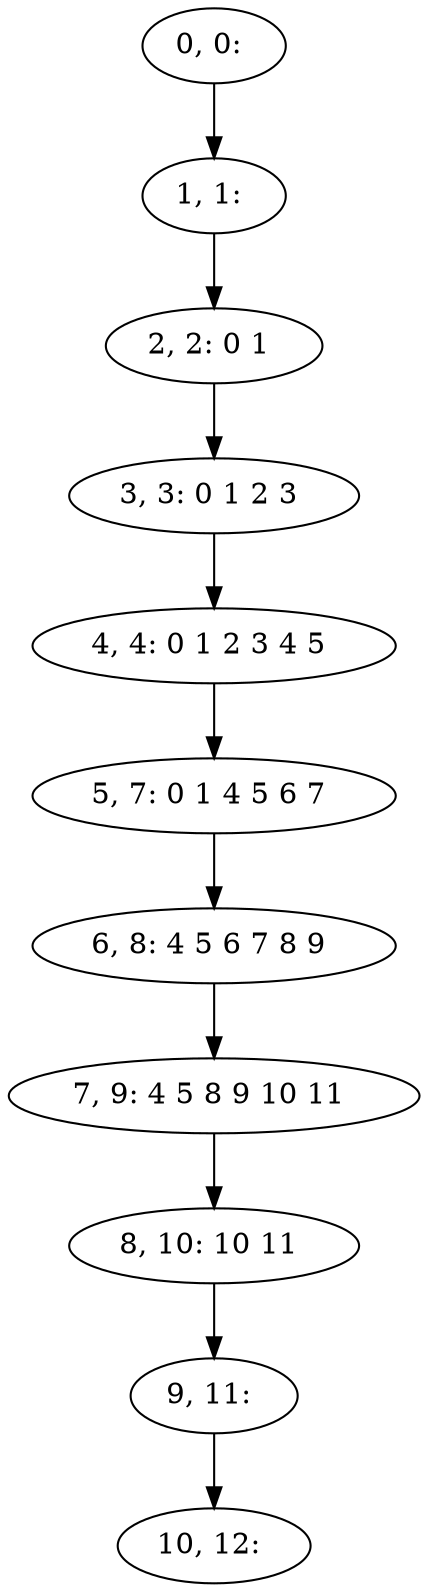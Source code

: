 digraph G {
0[label="0, 0: "];
1[label="1, 1: "];
2[label="2, 2: 0 1 "];
3[label="3, 3: 0 1 2 3 "];
4[label="4, 4: 0 1 2 3 4 5 "];
5[label="5, 7: 0 1 4 5 6 7 "];
6[label="6, 8: 4 5 6 7 8 9 "];
7[label="7, 9: 4 5 8 9 10 11 "];
8[label="8, 10: 10 11 "];
9[label="9, 11: "];
10[label="10, 12: "];
0->1 ;
1->2 ;
2->3 ;
3->4 ;
4->5 ;
5->6 ;
6->7 ;
7->8 ;
8->9 ;
9->10 ;
}
